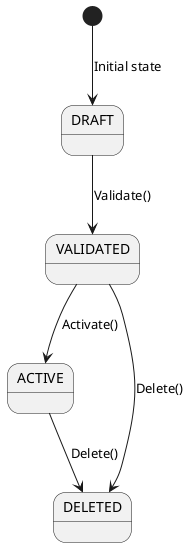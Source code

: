 @startuml
[*] --> DRAFT : Initial state

DRAFT --> VALIDATED : Validate()
VALIDATED --> ACTIVE : Activate()
ACTIVE --> DELETED : Delete()
VALIDATED --> DELETED : Delete()
@enduml